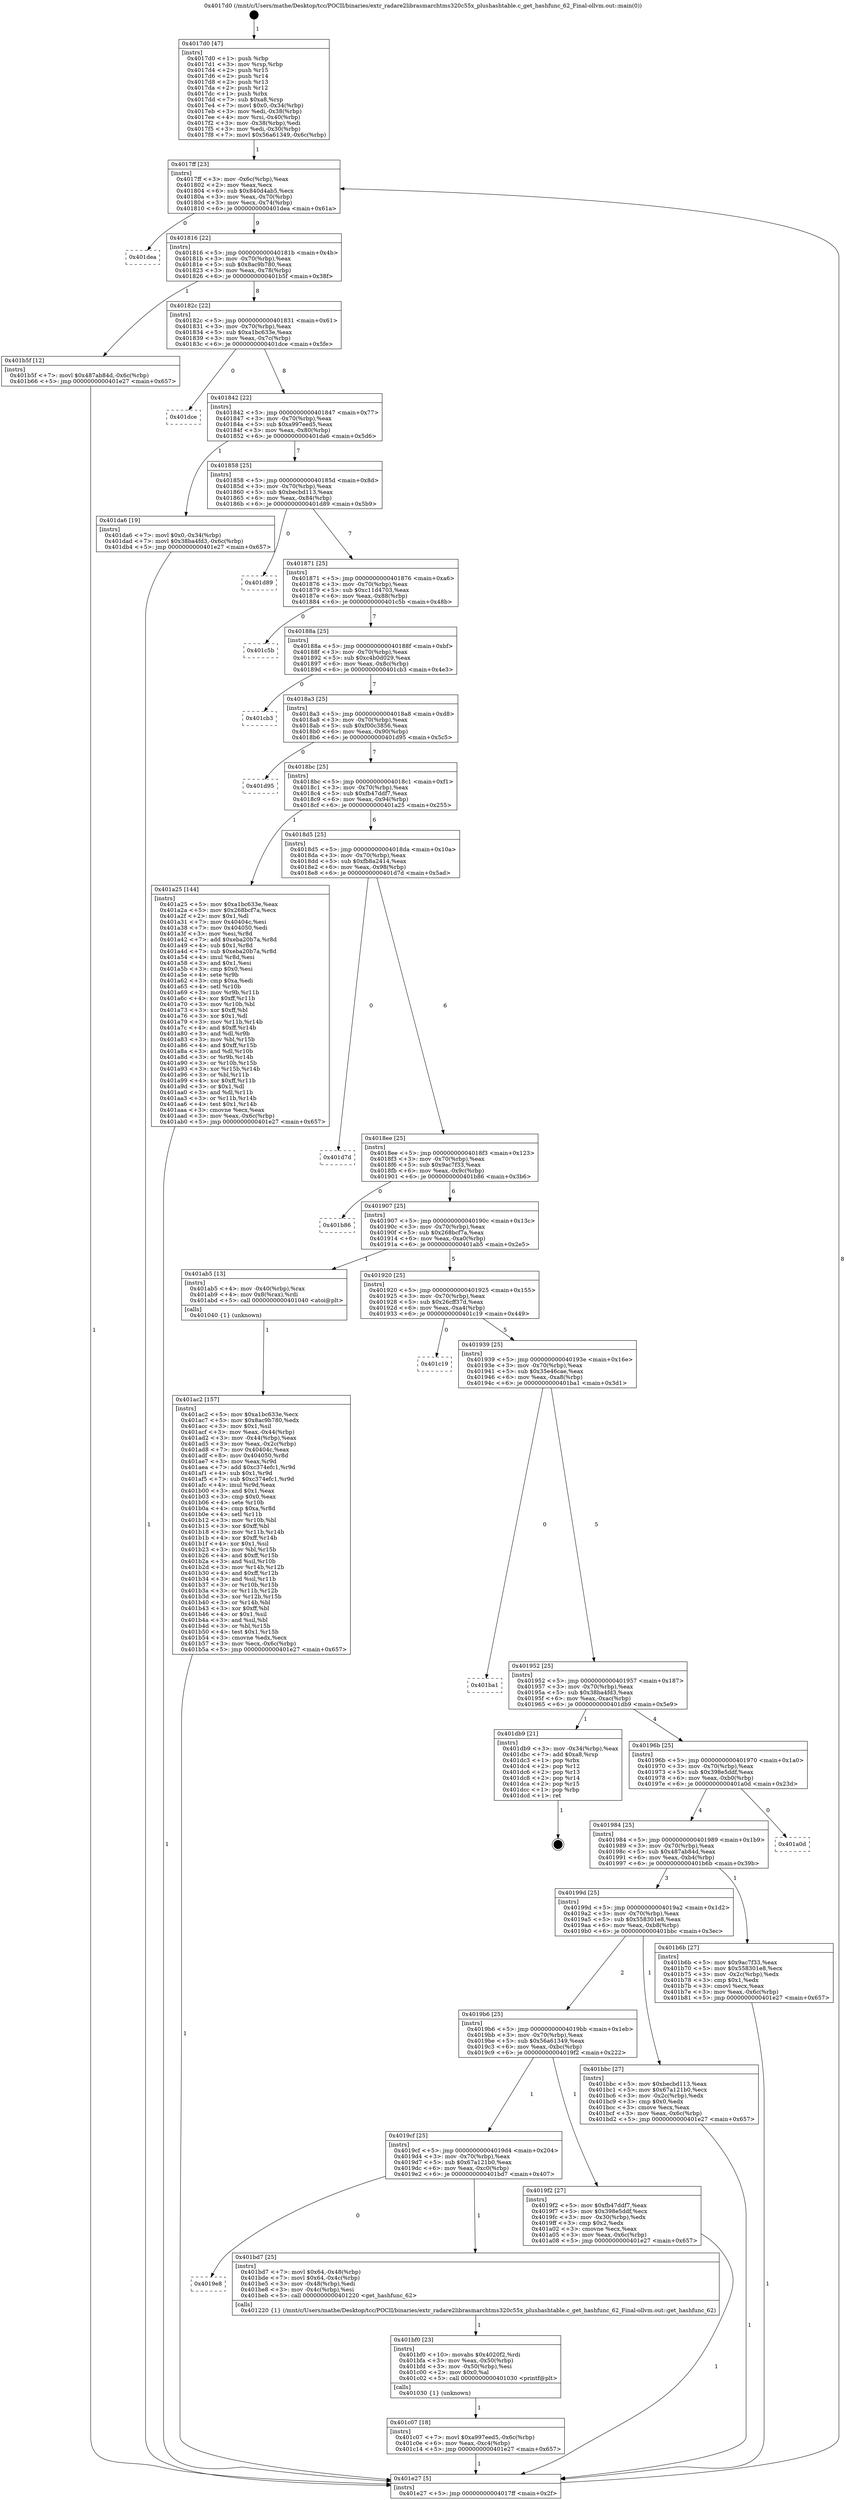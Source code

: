 digraph "0x4017d0" {
  label = "0x4017d0 (/mnt/c/Users/mathe/Desktop/tcc/POCII/binaries/extr_radare2librasmarchtms320c55x_plushashtable.c_get_hashfunc_62_Final-ollvm.out::main(0))"
  labelloc = "t"
  node[shape=record]

  Entry [label="",width=0.3,height=0.3,shape=circle,fillcolor=black,style=filled]
  "0x4017ff" [label="{
     0x4017ff [23]\l
     | [instrs]\l
     &nbsp;&nbsp;0x4017ff \<+3\>: mov -0x6c(%rbp),%eax\l
     &nbsp;&nbsp;0x401802 \<+2\>: mov %eax,%ecx\l
     &nbsp;&nbsp;0x401804 \<+6\>: sub $0x840d4ab5,%ecx\l
     &nbsp;&nbsp;0x40180a \<+3\>: mov %eax,-0x70(%rbp)\l
     &nbsp;&nbsp;0x40180d \<+3\>: mov %ecx,-0x74(%rbp)\l
     &nbsp;&nbsp;0x401810 \<+6\>: je 0000000000401dea \<main+0x61a\>\l
  }"]
  "0x401dea" [label="{
     0x401dea\l
  }", style=dashed]
  "0x401816" [label="{
     0x401816 [22]\l
     | [instrs]\l
     &nbsp;&nbsp;0x401816 \<+5\>: jmp 000000000040181b \<main+0x4b\>\l
     &nbsp;&nbsp;0x40181b \<+3\>: mov -0x70(%rbp),%eax\l
     &nbsp;&nbsp;0x40181e \<+5\>: sub $0x8ac9b780,%eax\l
     &nbsp;&nbsp;0x401823 \<+3\>: mov %eax,-0x78(%rbp)\l
     &nbsp;&nbsp;0x401826 \<+6\>: je 0000000000401b5f \<main+0x38f\>\l
  }"]
  Exit [label="",width=0.3,height=0.3,shape=circle,fillcolor=black,style=filled,peripheries=2]
  "0x401b5f" [label="{
     0x401b5f [12]\l
     | [instrs]\l
     &nbsp;&nbsp;0x401b5f \<+7\>: movl $0x487ab84d,-0x6c(%rbp)\l
     &nbsp;&nbsp;0x401b66 \<+5\>: jmp 0000000000401e27 \<main+0x657\>\l
  }"]
  "0x40182c" [label="{
     0x40182c [22]\l
     | [instrs]\l
     &nbsp;&nbsp;0x40182c \<+5\>: jmp 0000000000401831 \<main+0x61\>\l
     &nbsp;&nbsp;0x401831 \<+3\>: mov -0x70(%rbp),%eax\l
     &nbsp;&nbsp;0x401834 \<+5\>: sub $0xa1bc633e,%eax\l
     &nbsp;&nbsp;0x401839 \<+3\>: mov %eax,-0x7c(%rbp)\l
     &nbsp;&nbsp;0x40183c \<+6\>: je 0000000000401dce \<main+0x5fe\>\l
  }"]
  "0x401c07" [label="{
     0x401c07 [18]\l
     | [instrs]\l
     &nbsp;&nbsp;0x401c07 \<+7\>: movl $0xa997eed5,-0x6c(%rbp)\l
     &nbsp;&nbsp;0x401c0e \<+6\>: mov %eax,-0xc4(%rbp)\l
     &nbsp;&nbsp;0x401c14 \<+5\>: jmp 0000000000401e27 \<main+0x657\>\l
  }"]
  "0x401dce" [label="{
     0x401dce\l
  }", style=dashed]
  "0x401842" [label="{
     0x401842 [22]\l
     | [instrs]\l
     &nbsp;&nbsp;0x401842 \<+5\>: jmp 0000000000401847 \<main+0x77\>\l
     &nbsp;&nbsp;0x401847 \<+3\>: mov -0x70(%rbp),%eax\l
     &nbsp;&nbsp;0x40184a \<+5\>: sub $0xa997eed5,%eax\l
     &nbsp;&nbsp;0x40184f \<+3\>: mov %eax,-0x80(%rbp)\l
     &nbsp;&nbsp;0x401852 \<+6\>: je 0000000000401da6 \<main+0x5d6\>\l
  }"]
  "0x401bf0" [label="{
     0x401bf0 [23]\l
     | [instrs]\l
     &nbsp;&nbsp;0x401bf0 \<+10\>: movabs $0x4020f2,%rdi\l
     &nbsp;&nbsp;0x401bfa \<+3\>: mov %eax,-0x50(%rbp)\l
     &nbsp;&nbsp;0x401bfd \<+3\>: mov -0x50(%rbp),%esi\l
     &nbsp;&nbsp;0x401c00 \<+2\>: mov $0x0,%al\l
     &nbsp;&nbsp;0x401c02 \<+5\>: call 0000000000401030 \<printf@plt\>\l
     | [calls]\l
     &nbsp;&nbsp;0x401030 \{1\} (unknown)\l
  }"]
  "0x401da6" [label="{
     0x401da6 [19]\l
     | [instrs]\l
     &nbsp;&nbsp;0x401da6 \<+7\>: movl $0x0,-0x34(%rbp)\l
     &nbsp;&nbsp;0x401dad \<+7\>: movl $0x38ba4fd3,-0x6c(%rbp)\l
     &nbsp;&nbsp;0x401db4 \<+5\>: jmp 0000000000401e27 \<main+0x657\>\l
  }"]
  "0x401858" [label="{
     0x401858 [25]\l
     | [instrs]\l
     &nbsp;&nbsp;0x401858 \<+5\>: jmp 000000000040185d \<main+0x8d\>\l
     &nbsp;&nbsp;0x40185d \<+3\>: mov -0x70(%rbp),%eax\l
     &nbsp;&nbsp;0x401860 \<+5\>: sub $0xbecbd113,%eax\l
     &nbsp;&nbsp;0x401865 \<+6\>: mov %eax,-0x84(%rbp)\l
     &nbsp;&nbsp;0x40186b \<+6\>: je 0000000000401d89 \<main+0x5b9\>\l
  }"]
  "0x4019e8" [label="{
     0x4019e8\l
  }", style=dashed]
  "0x401d89" [label="{
     0x401d89\l
  }", style=dashed]
  "0x401871" [label="{
     0x401871 [25]\l
     | [instrs]\l
     &nbsp;&nbsp;0x401871 \<+5\>: jmp 0000000000401876 \<main+0xa6\>\l
     &nbsp;&nbsp;0x401876 \<+3\>: mov -0x70(%rbp),%eax\l
     &nbsp;&nbsp;0x401879 \<+5\>: sub $0xc11d4703,%eax\l
     &nbsp;&nbsp;0x40187e \<+6\>: mov %eax,-0x88(%rbp)\l
     &nbsp;&nbsp;0x401884 \<+6\>: je 0000000000401c5b \<main+0x48b\>\l
  }"]
  "0x401bd7" [label="{
     0x401bd7 [25]\l
     | [instrs]\l
     &nbsp;&nbsp;0x401bd7 \<+7\>: movl $0x64,-0x48(%rbp)\l
     &nbsp;&nbsp;0x401bde \<+7\>: movl $0x64,-0x4c(%rbp)\l
     &nbsp;&nbsp;0x401be5 \<+3\>: mov -0x48(%rbp),%edi\l
     &nbsp;&nbsp;0x401be8 \<+3\>: mov -0x4c(%rbp),%esi\l
     &nbsp;&nbsp;0x401beb \<+5\>: call 0000000000401220 \<get_hashfunc_62\>\l
     | [calls]\l
     &nbsp;&nbsp;0x401220 \{1\} (/mnt/c/Users/mathe/Desktop/tcc/POCII/binaries/extr_radare2librasmarchtms320c55x_plushashtable.c_get_hashfunc_62_Final-ollvm.out::get_hashfunc_62)\l
  }"]
  "0x401c5b" [label="{
     0x401c5b\l
  }", style=dashed]
  "0x40188a" [label="{
     0x40188a [25]\l
     | [instrs]\l
     &nbsp;&nbsp;0x40188a \<+5\>: jmp 000000000040188f \<main+0xbf\>\l
     &nbsp;&nbsp;0x40188f \<+3\>: mov -0x70(%rbp),%eax\l
     &nbsp;&nbsp;0x401892 \<+5\>: sub $0xc4b0d029,%eax\l
     &nbsp;&nbsp;0x401897 \<+6\>: mov %eax,-0x8c(%rbp)\l
     &nbsp;&nbsp;0x40189d \<+6\>: je 0000000000401cb3 \<main+0x4e3\>\l
  }"]
  "0x401ac2" [label="{
     0x401ac2 [157]\l
     | [instrs]\l
     &nbsp;&nbsp;0x401ac2 \<+5\>: mov $0xa1bc633e,%ecx\l
     &nbsp;&nbsp;0x401ac7 \<+5\>: mov $0x8ac9b780,%edx\l
     &nbsp;&nbsp;0x401acc \<+3\>: mov $0x1,%sil\l
     &nbsp;&nbsp;0x401acf \<+3\>: mov %eax,-0x44(%rbp)\l
     &nbsp;&nbsp;0x401ad2 \<+3\>: mov -0x44(%rbp),%eax\l
     &nbsp;&nbsp;0x401ad5 \<+3\>: mov %eax,-0x2c(%rbp)\l
     &nbsp;&nbsp;0x401ad8 \<+7\>: mov 0x40404c,%eax\l
     &nbsp;&nbsp;0x401adf \<+8\>: mov 0x404050,%r8d\l
     &nbsp;&nbsp;0x401ae7 \<+3\>: mov %eax,%r9d\l
     &nbsp;&nbsp;0x401aea \<+7\>: add $0xc374efc1,%r9d\l
     &nbsp;&nbsp;0x401af1 \<+4\>: sub $0x1,%r9d\l
     &nbsp;&nbsp;0x401af5 \<+7\>: sub $0xc374efc1,%r9d\l
     &nbsp;&nbsp;0x401afc \<+4\>: imul %r9d,%eax\l
     &nbsp;&nbsp;0x401b00 \<+3\>: and $0x1,%eax\l
     &nbsp;&nbsp;0x401b03 \<+3\>: cmp $0x0,%eax\l
     &nbsp;&nbsp;0x401b06 \<+4\>: sete %r10b\l
     &nbsp;&nbsp;0x401b0a \<+4\>: cmp $0xa,%r8d\l
     &nbsp;&nbsp;0x401b0e \<+4\>: setl %r11b\l
     &nbsp;&nbsp;0x401b12 \<+3\>: mov %r10b,%bl\l
     &nbsp;&nbsp;0x401b15 \<+3\>: xor $0xff,%bl\l
     &nbsp;&nbsp;0x401b18 \<+3\>: mov %r11b,%r14b\l
     &nbsp;&nbsp;0x401b1b \<+4\>: xor $0xff,%r14b\l
     &nbsp;&nbsp;0x401b1f \<+4\>: xor $0x1,%sil\l
     &nbsp;&nbsp;0x401b23 \<+3\>: mov %bl,%r15b\l
     &nbsp;&nbsp;0x401b26 \<+4\>: and $0xff,%r15b\l
     &nbsp;&nbsp;0x401b2a \<+3\>: and %sil,%r10b\l
     &nbsp;&nbsp;0x401b2d \<+3\>: mov %r14b,%r12b\l
     &nbsp;&nbsp;0x401b30 \<+4\>: and $0xff,%r12b\l
     &nbsp;&nbsp;0x401b34 \<+3\>: and %sil,%r11b\l
     &nbsp;&nbsp;0x401b37 \<+3\>: or %r10b,%r15b\l
     &nbsp;&nbsp;0x401b3a \<+3\>: or %r11b,%r12b\l
     &nbsp;&nbsp;0x401b3d \<+3\>: xor %r12b,%r15b\l
     &nbsp;&nbsp;0x401b40 \<+3\>: or %r14b,%bl\l
     &nbsp;&nbsp;0x401b43 \<+3\>: xor $0xff,%bl\l
     &nbsp;&nbsp;0x401b46 \<+4\>: or $0x1,%sil\l
     &nbsp;&nbsp;0x401b4a \<+3\>: and %sil,%bl\l
     &nbsp;&nbsp;0x401b4d \<+3\>: or %bl,%r15b\l
     &nbsp;&nbsp;0x401b50 \<+4\>: test $0x1,%r15b\l
     &nbsp;&nbsp;0x401b54 \<+3\>: cmovne %edx,%ecx\l
     &nbsp;&nbsp;0x401b57 \<+3\>: mov %ecx,-0x6c(%rbp)\l
     &nbsp;&nbsp;0x401b5a \<+5\>: jmp 0000000000401e27 \<main+0x657\>\l
  }"]
  "0x401cb3" [label="{
     0x401cb3\l
  }", style=dashed]
  "0x4018a3" [label="{
     0x4018a3 [25]\l
     | [instrs]\l
     &nbsp;&nbsp;0x4018a3 \<+5\>: jmp 00000000004018a8 \<main+0xd8\>\l
     &nbsp;&nbsp;0x4018a8 \<+3\>: mov -0x70(%rbp),%eax\l
     &nbsp;&nbsp;0x4018ab \<+5\>: sub $0xf00c3856,%eax\l
     &nbsp;&nbsp;0x4018b0 \<+6\>: mov %eax,-0x90(%rbp)\l
     &nbsp;&nbsp;0x4018b6 \<+6\>: je 0000000000401d95 \<main+0x5c5\>\l
  }"]
  "0x4017d0" [label="{
     0x4017d0 [47]\l
     | [instrs]\l
     &nbsp;&nbsp;0x4017d0 \<+1\>: push %rbp\l
     &nbsp;&nbsp;0x4017d1 \<+3\>: mov %rsp,%rbp\l
     &nbsp;&nbsp;0x4017d4 \<+2\>: push %r15\l
     &nbsp;&nbsp;0x4017d6 \<+2\>: push %r14\l
     &nbsp;&nbsp;0x4017d8 \<+2\>: push %r13\l
     &nbsp;&nbsp;0x4017da \<+2\>: push %r12\l
     &nbsp;&nbsp;0x4017dc \<+1\>: push %rbx\l
     &nbsp;&nbsp;0x4017dd \<+7\>: sub $0xa8,%rsp\l
     &nbsp;&nbsp;0x4017e4 \<+7\>: movl $0x0,-0x34(%rbp)\l
     &nbsp;&nbsp;0x4017eb \<+3\>: mov %edi,-0x38(%rbp)\l
     &nbsp;&nbsp;0x4017ee \<+4\>: mov %rsi,-0x40(%rbp)\l
     &nbsp;&nbsp;0x4017f2 \<+3\>: mov -0x38(%rbp),%edi\l
     &nbsp;&nbsp;0x4017f5 \<+3\>: mov %edi,-0x30(%rbp)\l
     &nbsp;&nbsp;0x4017f8 \<+7\>: movl $0x56a61349,-0x6c(%rbp)\l
  }"]
  "0x401d95" [label="{
     0x401d95\l
  }", style=dashed]
  "0x4018bc" [label="{
     0x4018bc [25]\l
     | [instrs]\l
     &nbsp;&nbsp;0x4018bc \<+5\>: jmp 00000000004018c1 \<main+0xf1\>\l
     &nbsp;&nbsp;0x4018c1 \<+3\>: mov -0x70(%rbp),%eax\l
     &nbsp;&nbsp;0x4018c4 \<+5\>: sub $0xfb47ddf7,%eax\l
     &nbsp;&nbsp;0x4018c9 \<+6\>: mov %eax,-0x94(%rbp)\l
     &nbsp;&nbsp;0x4018cf \<+6\>: je 0000000000401a25 \<main+0x255\>\l
  }"]
  "0x401e27" [label="{
     0x401e27 [5]\l
     | [instrs]\l
     &nbsp;&nbsp;0x401e27 \<+5\>: jmp 00000000004017ff \<main+0x2f\>\l
  }"]
  "0x401a25" [label="{
     0x401a25 [144]\l
     | [instrs]\l
     &nbsp;&nbsp;0x401a25 \<+5\>: mov $0xa1bc633e,%eax\l
     &nbsp;&nbsp;0x401a2a \<+5\>: mov $0x268bcf7a,%ecx\l
     &nbsp;&nbsp;0x401a2f \<+2\>: mov $0x1,%dl\l
     &nbsp;&nbsp;0x401a31 \<+7\>: mov 0x40404c,%esi\l
     &nbsp;&nbsp;0x401a38 \<+7\>: mov 0x404050,%edi\l
     &nbsp;&nbsp;0x401a3f \<+3\>: mov %esi,%r8d\l
     &nbsp;&nbsp;0x401a42 \<+7\>: add $0xeba20b7a,%r8d\l
     &nbsp;&nbsp;0x401a49 \<+4\>: sub $0x1,%r8d\l
     &nbsp;&nbsp;0x401a4d \<+7\>: sub $0xeba20b7a,%r8d\l
     &nbsp;&nbsp;0x401a54 \<+4\>: imul %r8d,%esi\l
     &nbsp;&nbsp;0x401a58 \<+3\>: and $0x1,%esi\l
     &nbsp;&nbsp;0x401a5b \<+3\>: cmp $0x0,%esi\l
     &nbsp;&nbsp;0x401a5e \<+4\>: sete %r9b\l
     &nbsp;&nbsp;0x401a62 \<+3\>: cmp $0xa,%edi\l
     &nbsp;&nbsp;0x401a65 \<+4\>: setl %r10b\l
     &nbsp;&nbsp;0x401a69 \<+3\>: mov %r9b,%r11b\l
     &nbsp;&nbsp;0x401a6c \<+4\>: xor $0xff,%r11b\l
     &nbsp;&nbsp;0x401a70 \<+3\>: mov %r10b,%bl\l
     &nbsp;&nbsp;0x401a73 \<+3\>: xor $0xff,%bl\l
     &nbsp;&nbsp;0x401a76 \<+3\>: xor $0x1,%dl\l
     &nbsp;&nbsp;0x401a79 \<+3\>: mov %r11b,%r14b\l
     &nbsp;&nbsp;0x401a7c \<+4\>: and $0xff,%r14b\l
     &nbsp;&nbsp;0x401a80 \<+3\>: and %dl,%r9b\l
     &nbsp;&nbsp;0x401a83 \<+3\>: mov %bl,%r15b\l
     &nbsp;&nbsp;0x401a86 \<+4\>: and $0xff,%r15b\l
     &nbsp;&nbsp;0x401a8a \<+3\>: and %dl,%r10b\l
     &nbsp;&nbsp;0x401a8d \<+3\>: or %r9b,%r14b\l
     &nbsp;&nbsp;0x401a90 \<+3\>: or %r10b,%r15b\l
     &nbsp;&nbsp;0x401a93 \<+3\>: xor %r15b,%r14b\l
     &nbsp;&nbsp;0x401a96 \<+3\>: or %bl,%r11b\l
     &nbsp;&nbsp;0x401a99 \<+4\>: xor $0xff,%r11b\l
     &nbsp;&nbsp;0x401a9d \<+3\>: or $0x1,%dl\l
     &nbsp;&nbsp;0x401aa0 \<+3\>: and %dl,%r11b\l
     &nbsp;&nbsp;0x401aa3 \<+3\>: or %r11b,%r14b\l
     &nbsp;&nbsp;0x401aa6 \<+4\>: test $0x1,%r14b\l
     &nbsp;&nbsp;0x401aaa \<+3\>: cmovne %ecx,%eax\l
     &nbsp;&nbsp;0x401aad \<+3\>: mov %eax,-0x6c(%rbp)\l
     &nbsp;&nbsp;0x401ab0 \<+5\>: jmp 0000000000401e27 \<main+0x657\>\l
  }"]
  "0x4018d5" [label="{
     0x4018d5 [25]\l
     | [instrs]\l
     &nbsp;&nbsp;0x4018d5 \<+5\>: jmp 00000000004018da \<main+0x10a\>\l
     &nbsp;&nbsp;0x4018da \<+3\>: mov -0x70(%rbp),%eax\l
     &nbsp;&nbsp;0x4018dd \<+5\>: sub $0xfb8a2414,%eax\l
     &nbsp;&nbsp;0x4018e2 \<+6\>: mov %eax,-0x98(%rbp)\l
     &nbsp;&nbsp;0x4018e8 \<+6\>: je 0000000000401d7d \<main+0x5ad\>\l
  }"]
  "0x4019cf" [label="{
     0x4019cf [25]\l
     | [instrs]\l
     &nbsp;&nbsp;0x4019cf \<+5\>: jmp 00000000004019d4 \<main+0x204\>\l
     &nbsp;&nbsp;0x4019d4 \<+3\>: mov -0x70(%rbp),%eax\l
     &nbsp;&nbsp;0x4019d7 \<+5\>: sub $0x67a121b0,%eax\l
     &nbsp;&nbsp;0x4019dc \<+6\>: mov %eax,-0xc0(%rbp)\l
     &nbsp;&nbsp;0x4019e2 \<+6\>: je 0000000000401bd7 \<main+0x407\>\l
  }"]
  "0x401d7d" [label="{
     0x401d7d\l
  }", style=dashed]
  "0x4018ee" [label="{
     0x4018ee [25]\l
     | [instrs]\l
     &nbsp;&nbsp;0x4018ee \<+5\>: jmp 00000000004018f3 \<main+0x123\>\l
     &nbsp;&nbsp;0x4018f3 \<+3\>: mov -0x70(%rbp),%eax\l
     &nbsp;&nbsp;0x4018f6 \<+5\>: sub $0x9ac7f33,%eax\l
     &nbsp;&nbsp;0x4018fb \<+6\>: mov %eax,-0x9c(%rbp)\l
     &nbsp;&nbsp;0x401901 \<+6\>: je 0000000000401b86 \<main+0x3b6\>\l
  }"]
  "0x4019f2" [label="{
     0x4019f2 [27]\l
     | [instrs]\l
     &nbsp;&nbsp;0x4019f2 \<+5\>: mov $0xfb47ddf7,%eax\l
     &nbsp;&nbsp;0x4019f7 \<+5\>: mov $0x398e5ddf,%ecx\l
     &nbsp;&nbsp;0x4019fc \<+3\>: mov -0x30(%rbp),%edx\l
     &nbsp;&nbsp;0x4019ff \<+3\>: cmp $0x2,%edx\l
     &nbsp;&nbsp;0x401a02 \<+3\>: cmovne %ecx,%eax\l
     &nbsp;&nbsp;0x401a05 \<+3\>: mov %eax,-0x6c(%rbp)\l
     &nbsp;&nbsp;0x401a08 \<+5\>: jmp 0000000000401e27 \<main+0x657\>\l
  }"]
  "0x401b86" [label="{
     0x401b86\l
  }", style=dashed]
  "0x401907" [label="{
     0x401907 [25]\l
     | [instrs]\l
     &nbsp;&nbsp;0x401907 \<+5\>: jmp 000000000040190c \<main+0x13c\>\l
     &nbsp;&nbsp;0x40190c \<+3\>: mov -0x70(%rbp),%eax\l
     &nbsp;&nbsp;0x40190f \<+5\>: sub $0x268bcf7a,%eax\l
     &nbsp;&nbsp;0x401914 \<+6\>: mov %eax,-0xa0(%rbp)\l
     &nbsp;&nbsp;0x40191a \<+6\>: je 0000000000401ab5 \<main+0x2e5\>\l
  }"]
  "0x4019b6" [label="{
     0x4019b6 [25]\l
     | [instrs]\l
     &nbsp;&nbsp;0x4019b6 \<+5\>: jmp 00000000004019bb \<main+0x1eb\>\l
     &nbsp;&nbsp;0x4019bb \<+3\>: mov -0x70(%rbp),%eax\l
     &nbsp;&nbsp;0x4019be \<+5\>: sub $0x56a61349,%eax\l
     &nbsp;&nbsp;0x4019c3 \<+6\>: mov %eax,-0xbc(%rbp)\l
     &nbsp;&nbsp;0x4019c9 \<+6\>: je 00000000004019f2 \<main+0x222\>\l
  }"]
  "0x401ab5" [label="{
     0x401ab5 [13]\l
     | [instrs]\l
     &nbsp;&nbsp;0x401ab5 \<+4\>: mov -0x40(%rbp),%rax\l
     &nbsp;&nbsp;0x401ab9 \<+4\>: mov 0x8(%rax),%rdi\l
     &nbsp;&nbsp;0x401abd \<+5\>: call 0000000000401040 \<atoi@plt\>\l
     | [calls]\l
     &nbsp;&nbsp;0x401040 \{1\} (unknown)\l
  }"]
  "0x401920" [label="{
     0x401920 [25]\l
     | [instrs]\l
     &nbsp;&nbsp;0x401920 \<+5\>: jmp 0000000000401925 \<main+0x155\>\l
     &nbsp;&nbsp;0x401925 \<+3\>: mov -0x70(%rbp),%eax\l
     &nbsp;&nbsp;0x401928 \<+5\>: sub $0x26cff37d,%eax\l
     &nbsp;&nbsp;0x40192d \<+6\>: mov %eax,-0xa4(%rbp)\l
     &nbsp;&nbsp;0x401933 \<+6\>: je 0000000000401c19 \<main+0x449\>\l
  }"]
  "0x401bbc" [label="{
     0x401bbc [27]\l
     | [instrs]\l
     &nbsp;&nbsp;0x401bbc \<+5\>: mov $0xbecbd113,%eax\l
     &nbsp;&nbsp;0x401bc1 \<+5\>: mov $0x67a121b0,%ecx\l
     &nbsp;&nbsp;0x401bc6 \<+3\>: mov -0x2c(%rbp),%edx\l
     &nbsp;&nbsp;0x401bc9 \<+3\>: cmp $0x0,%edx\l
     &nbsp;&nbsp;0x401bcc \<+3\>: cmove %ecx,%eax\l
     &nbsp;&nbsp;0x401bcf \<+3\>: mov %eax,-0x6c(%rbp)\l
     &nbsp;&nbsp;0x401bd2 \<+5\>: jmp 0000000000401e27 \<main+0x657\>\l
  }"]
  "0x401c19" [label="{
     0x401c19\l
  }", style=dashed]
  "0x401939" [label="{
     0x401939 [25]\l
     | [instrs]\l
     &nbsp;&nbsp;0x401939 \<+5\>: jmp 000000000040193e \<main+0x16e\>\l
     &nbsp;&nbsp;0x40193e \<+3\>: mov -0x70(%rbp),%eax\l
     &nbsp;&nbsp;0x401941 \<+5\>: sub $0x35e46cae,%eax\l
     &nbsp;&nbsp;0x401946 \<+6\>: mov %eax,-0xa8(%rbp)\l
     &nbsp;&nbsp;0x40194c \<+6\>: je 0000000000401ba1 \<main+0x3d1\>\l
  }"]
  "0x40199d" [label="{
     0x40199d [25]\l
     | [instrs]\l
     &nbsp;&nbsp;0x40199d \<+5\>: jmp 00000000004019a2 \<main+0x1d2\>\l
     &nbsp;&nbsp;0x4019a2 \<+3\>: mov -0x70(%rbp),%eax\l
     &nbsp;&nbsp;0x4019a5 \<+5\>: sub $0x558301e8,%eax\l
     &nbsp;&nbsp;0x4019aa \<+6\>: mov %eax,-0xb8(%rbp)\l
     &nbsp;&nbsp;0x4019b0 \<+6\>: je 0000000000401bbc \<main+0x3ec\>\l
  }"]
  "0x401ba1" [label="{
     0x401ba1\l
  }", style=dashed]
  "0x401952" [label="{
     0x401952 [25]\l
     | [instrs]\l
     &nbsp;&nbsp;0x401952 \<+5\>: jmp 0000000000401957 \<main+0x187\>\l
     &nbsp;&nbsp;0x401957 \<+3\>: mov -0x70(%rbp),%eax\l
     &nbsp;&nbsp;0x40195a \<+5\>: sub $0x38ba4fd3,%eax\l
     &nbsp;&nbsp;0x40195f \<+6\>: mov %eax,-0xac(%rbp)\l
     &nbsp;&nbsp;0x401965 \<+6\>: je 0000000000401db9 \<main+0x5e9\>\l
  }"]
  "0x401b6b" [label="{
     0x401b6b [27]\l
     | [instrs]\l
     &nbsp;&nbsp;0x401b6b \<+5\>: mov $0x9ac7f33,%eax\l
     &nbsp;&nbsp;0x401b70 \<+5\>: mov $0x558301e8,%ecx\l
     &nbsp;&nbsp;0x401b75 \<+3\>: mov -0x2c(%rbp),%edx\l
     &nbsp;&nbsp;0x401b78 \<+3\>: cmp $0x1,%edx\l
     &nbsp;&nbsp;0x401b7b \<+3\>: cmovl %ecx,%eax\l
     &nbsp;&nbsp;0x401b7e \<+3\>: mov %eax,-0x6c(%rbp)\l
     &nbsp;&nbsp;0x401b81 \<+5\>: jmp 0000000000401e27 \<main+0x657\>\l
  }"]
  "0x401db9" [label="{
     0x401db9 [21]\l
     | [instrs]\l
     &nbsp;&nbsp;0x401db9 \<+3\>: mov -0x34(%rbp),%eax\l
     &nbsp;&nbsp;0x401dbc \<+7\>: add $0xa8,%rsp\l
     &nbsp;&nbsp;0x401dc3 \<+1\>: pop %rbx\l
     &nbsp;&nbsp;0x401dc4 \<+2\>: pop %r12\l
     &nbsp;&nbsp;0x401dc6 \<+2\>: pop %r13\l
     &nbsp;&nbsp;0x401dc8 \<+2\>: pop %r14\l
     &nbsp;&nbsp;0x401dca \<+2\>: pop %r15\l
     &nbsp;&nbsp;0x401dcc \<+1\>: pop %rbp\l
     &nbsp;&nbsp;0x401dcd \<+1\>: ret\l
  }"]
  "0x40196b" [label="{
     0x40196b [25]\l
     | [instrs]\l
     &nbsp;&nbsp;0x40196b \<+5\>: jmp 0000000000401970 \<main+0x1a0\>\l
     &nbsp;&nbsp;0x401970 \<+3\>: mov -0x70(%rbp),%eax\l
     &nbsp;&nbsp;0x401973 \<+5\>: sub $0x398e5ddf,%eax\l
     &nbsp;&nbsp;0x401978 \<+6\>: mov %eax,-0xb0(%rbp)\l
     &nbsp;&nbsp;0x40197e \<+6\>: je 0000000000401a0d \<main+0x23d\>\l
  }"]
  "0x401984" [label="{
     0x401984 [25]\l
     | [instrs]\l
     &nbsp;&nbsp;0x401984 \<+5\>: jmp 0000000000401989 \<main+0x1b9\>\l
     &nbsp;&nbsp;0x401989 \<+3\>: mov -0x70(%rbp),%eax\l
     &nbsp;&nbsp;0x40198c \<+5\>: sub $0x487ab84d,%eax\l
     &nbsp;&nbsp;0x401991 \<+6\>: mov %eax,-0xb4(%rbp)\l
     &nbsp;&nbsp;0x401997 \<+6\>: je 0000000000401b6b \<main+0x39b\>\l
  }"]
  "0x401a0d" [label="{
     0x401a0d\l
  }", style=dashed]
  Entry -> "0x4017d0" [label=" 1"]
  "0x4017ff" -> "0x401dea" [label=" 0"]
  "0x4017ff" -> "0x401816" [label=" 9"]
  "0x401db9" -> Exit [label=" 1"]
  "0x401816" -> "0x401b5f" [label=" 1"]
  "0x401816" -> "0x40182c" [label=" 8"]
  "0x401da6" -> "0x401e27" [label=" 1"]
  "0x40182c" -> "0x401dce" [label=" 0"]
  "0x40182c" -> "0x401842" [label=" 8"]
  "0x401c07" -> "0x401e27" [label=" 1"]
  "0x401842" -> "0x401da6" [label=" 1"]
  "0x401842" -> "0x401858" [label=" 7"]
  "0x401bf0" -> "0x401c07" [label=" 1"]
  "0x401858" -> "0x401d89" [label=" 0"]
  "0x401858" -> "0x401871" [label=" 7"]
  "0x401bd7" -> "0x401bf0" [label=" 1"]
  "0x401871" -> "0x401c5b" [label=" 0"]
  "0x401871" -> "0x40188a" [label=" 7"]
  "0x4019cf" -> "0x4019e8" [label=" 0"]
  "0x40188a" -> "0x401cb3" [label=" 0"]
  "0x40188a" -> "0x4018a3" [label=" 7"]
  "0x4019cf" -> "0x401bd7" [label=" 1"]
  "0x4018a3" -> "0x401d95" [label=" 0"]
  "0x4018a3" -> "0x4018bc" [label=" 7"]
  "0x401bbc" -> "0x401e27" [label=" 1"]
  "0x4018bc" -> "0x401a25" [label=" 1"]
  "0x4018bc" -> "0x4018d5" [label=" 6"]
  "0x401b6b" -> "0x401e27" [label=" 1"]
  "0x4018d5" -> "0x401d7d" [label=" 0"]
  "0x4018d5" -> "0x4018ee" [label=" 6"]
  "0x401b5f" -> "0x401e27" [label=" 1"]
  "0x4018ee" -> "0x401b86" [label=" 0"]
  "0x4018ee" -> "0x401907" [label=" 6"]
  "0x401ac2" -> "0x401e27" [label=" 1"]
  "0x401907" -> "0x401ab5" [label=" 1"]
  "0x401907" -> "0x401920" [label=" 5"]
  "0x401a25" -> "0x401e27" [label=" 1"]
  "0x401920" -> "0x401c19" [label=" 0"]
  "0x401920" -> "0x401939" [label=" 5"]
  "0x401e27" -> "0x4017ff" [label=" 8"]
  "0x401939" -> "0x401ba1" [label=" 0"]
  "0x401939" -> "0x401952" [label=" 5"]
  "0x4019f2" -> "0x401e27" [label=" 1"]
  "0x401952" -> "0x401db9" [label=" 1"]
  "0x401952" -> "0x40196b" [label=" 4"]
  "0x4019b6" -> "0x4019cf" [label=" 1"]
  "0x40196b" -> "0x401a0d" [label=" 0"]
  "0x40196b" -> "0x401984" [label=" 4"]
  "0x4019b6" -> "0x4019f2" [label=" 1"]
  "0x401984" -> "0x401b6b" [label=" 1"]
  "0x401984" -> "0x40199d" [label=" 3"]
  "0x4017d0" -> "0x4017ff" [label=" 1"]
  "0x40199d" -> "0x401bbc" [label=" 1"]
  "0x40199d" -> "0x4019b6" [label=" 2"]
  "0x401ab5" -> "0x401ac2" [label=" 1"]
}
